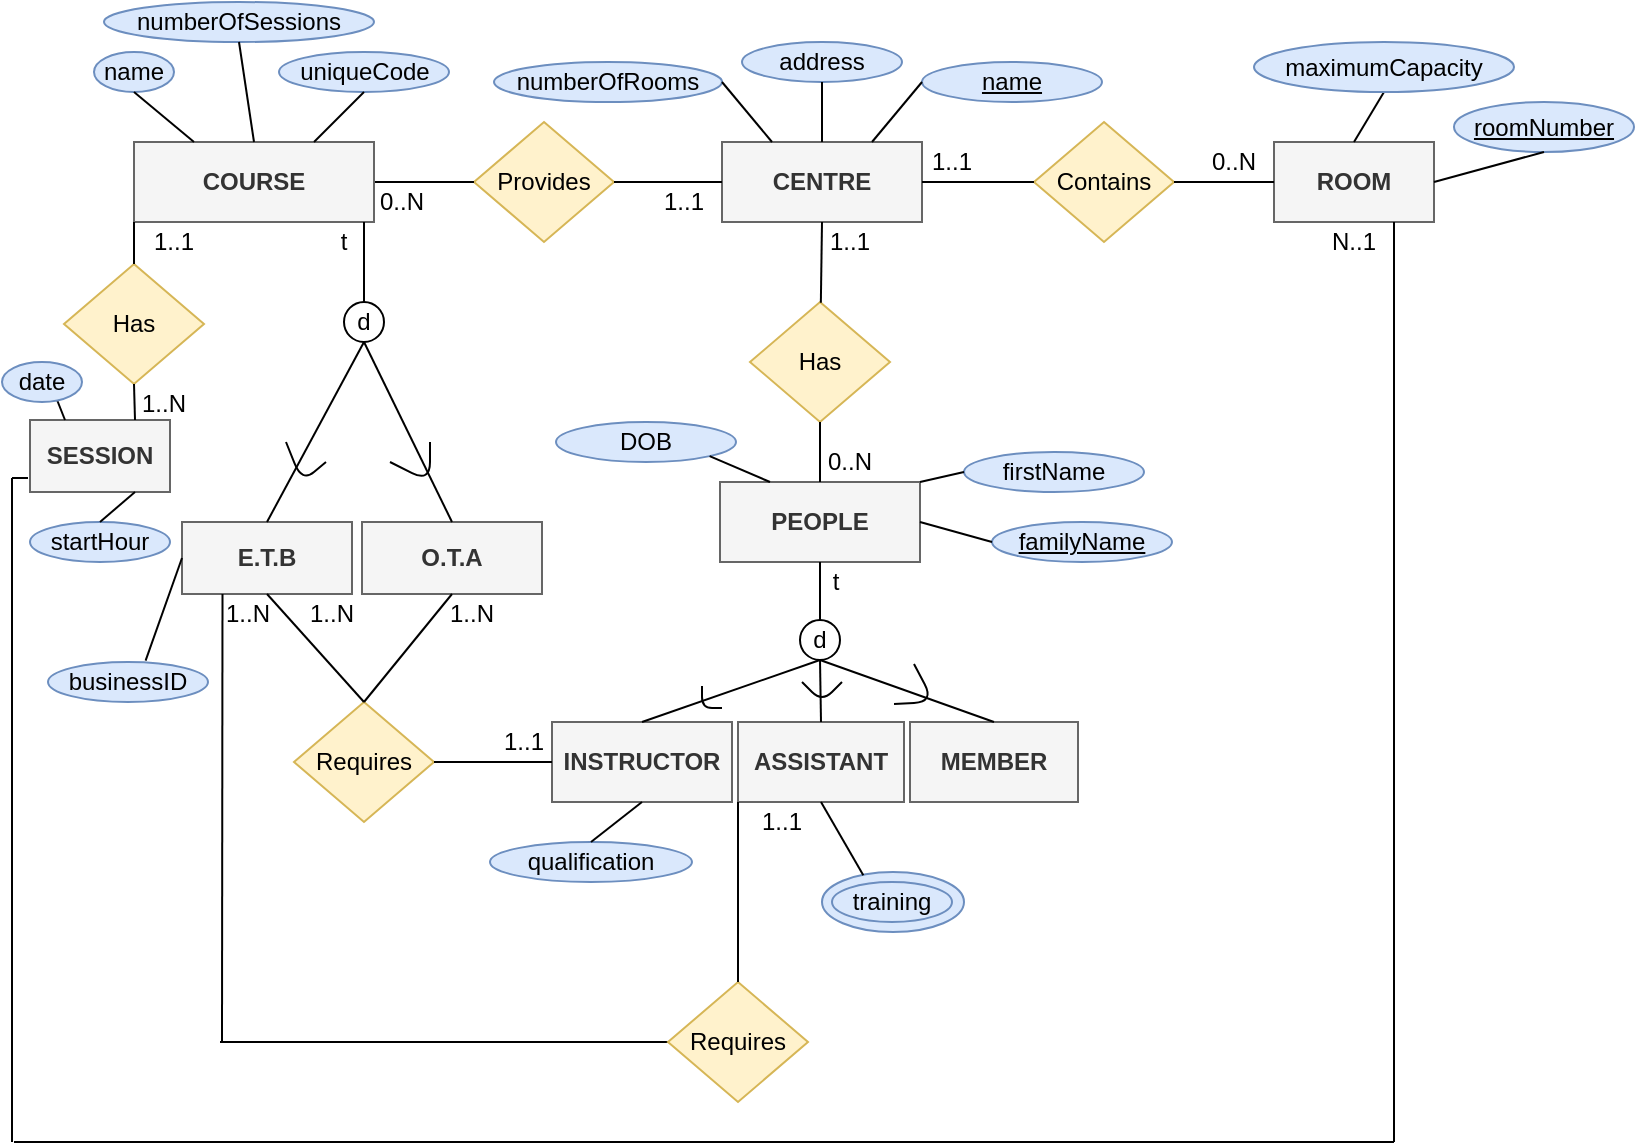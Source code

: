 <mxfile version="14.2.9" type="device"><diagram id="Zytvk-XrnZGaRjNU8DyN" name="Page-1"><mxGraphModel dx="782" dy="469" grid="1" gridSize="10" guides="1" tooltips="1" connect="1" arrows="1" fold="1" page="1" pageScale="1" pageWidth="827" pageHeight="1169" math="0" shadow="0"><root><mxCell id="0"/><mxCell id="1" parent="0"/><mxCell id="ZJ1XoQXVOxbXVfYVDkiu-1" value="" style="ellipse;whiteSpace=wrap;html=1;fillColor=#dae8fc;strokeColor=#6c8ebf;" parent="1" vertex="1"><mxGeometry x="414" y="465" width="71" height="30" as="geometry"/></mxCell><mxCell id="PDltgyiYt9lkzUZ46004-2" value="CENTRE" style="rounded=0;whiteSpace=wrap;html=1;fillColor=#f5f5f5;strokeColor=#666666;fontColor=#333333;fontStyle=1" parent="1" vertex="1"><mxGeometry x="364" y="100" width="100" height="40" as="geometry"/></mxCell><mxCell id="PDltgyiYt9lkzUZ46004-11" value="name" style="ellipse;whiteSpace=wrap;html=1;fontStyle=4;fillColor=#dae8fc;strokeColor=#6c8ebf;" parent="1" vertex="1"><mxGeometry x="464" y="60" width="90" height="20" as="geometry"/></mxCell><mxCell id="PDltgyiYt9lkzUZ46004-12" value="" style="endArrow=none;html=1;entryX=0;entryY=0.5;entryDx=0;entryDy=0;exitX=0.75;exitY=0;exitDx=0;exitDy=0;" parent="1" source="PDltgyiYt9lkzUZ46004-2" target="PDltgyiYt9lkzUZ46004-11" edge="1"><mxGeometry width="50" height="50" relative="1" as="geometry"><mxPoint x="390" y="150" as="sourcePoint"/><mxPoint x="440" y="100" as="targetPoint"/></mxGeometry></mxCell><mxCell id="PDltgyiYt9lkzUZ46004-13" value="address" style="ellipse;whiteSpace=wrap;html=1;fillColor=#dae8fc;strokeColor=#6c8ebf;" parent="1" vertex="1"><mxGeometry x="374" y="50" width="80" height="20" as="geometry"/></mxCell><mxCell id="PDltgyiYt9lkzUZ46004-14" value="" style="endArrow=none;html=1;entryX=0.5;entryY=1;entryDx=0;entryDy=0;exitX=0.5;exitY=0;exitDx=0;exitDy=0;" parent="1" source="PDltgyiYt9lkzUZ46004-2" target="PDltgyiYt9lkzUZ46004-13" edge="1"><mxGeometry width="50" height="50" relative="1" as="geometry"><mxPoint x="390" y="150" as="sourcePoint"/><mxPoint x="440" y="100" as="targetPoint"/></mxGeometry></mxCell><mxCell id="PDltgyiYt9lkzUZ46004-15" value="numberOfRooms" style="ellipse;whiteSpace=wrap;html=1;fillColor=#dae8fc;strokeColor=#6c8ebf;" parent="1" vertex="1"><mxGeometry x="250" y="60" width="114" height="20" as="geometry"/></mxCell><mxCell id="PDltgyiYt9lkzUZ46004-16" value="" style="endArrow=none;html=1;entryX=1;entryY=0.5;entryDx=0;entryDy=0;exitX=0.25;exitY=0;exitDx=0;exitDy=0;" parent="1" source="PDltgyiYt9lkzUZ46004-2" target="PDltgyiYt9lkzUZ46004-15" edge="1"><mxGeometry width="50" height="50" relative="1" as="geometry"><mxPoint x="390" y="150" as="sourcePoint"/><mxPoint x="440" y="100" as="targetPoint"/></mxGeometry></mxCell><mxCell id="PDltgyiYt9lkzUZ46004-18" value="ROOM" style="rounded=0;whiteSpace=wrap;html=1;fillColor=#f5f5f5;strokeColor=#666666;fontColor=#333333;fontStyle=1" parent="1" vertex="1"><mxGeometry x="640" y="100" width="80" height="40" as="geometry"/></mxCell><mxCell id="PDltgyiYt9lkzUZ46004-19" value="Contains" style="rhombus;whiteSpace=wrap;html=1;fillColor=#fff2cc;strokeColor=#d6b656;" parent="1" vertex="1"><mxGeometry x="520" y="90" width="70" height="60" as="geometry"/></mxCell><mxCell id="PDltgyiYt9lkzUZ46004-20" value="" style="endArrow=none;html=1;exitX=1;exitY=0.5;exitDx=0;exitDy=0;" parent="1" source="PDltgyiYt9lkzUZ46004-2" target="PDltgyiYt9lkzUZ46004-19" edge="1"><mxGeometry width="50" height="50" relative="1" as="geometry"><mxPoint x="500" y="250" as="sourcePoint"/><mxPoint x="550" y="200" as="targetPoint"/></mxGeometry></mxCell><mxCell id="PDltgyiYt9lkzUZ46004-21" value="" style="endArrow=none;html=1;exitX=0;exitY=0.5;exitDx=0;exitDy=0;entryX=1;entryY=0.5;entryDx=0;entryDy=0;" parent="1" source="PDltgyiYt9lkzUZ46004-18" target="PDltgyiYt9lkzUZ46004-19" edge="1"><mxGeometry width="50" height="50" relative="1" as="geometry"><mxPoint x="474" y="130" as="sourcePoint"/><mxPoint x="530" y="130" as="targetPoint"/></mxGeometry></mxCell><mxCell id="PDltgyiYt9lkzUZ46004-23" style="edgeStyle=orthogonalEdgeStyle;rounded=0;orthogonalLoop=1;jettySize=auto;html=1;exitX=0.5;exitY=1;exitDx=0;exitDy=0;" parent="1" edge="1"><mxGeometry relative="1" as="geometry"><mxPoint x="530" y="240" as="sourcePoint"/><mxPoint x="530" y="240" as="targetPoint"/></mxGeometry></mxCell><mxCell id="PDltgyiYt9lkzUZ46004-24" value="0..N" style="text;html=1;strokeColor=none;fillColor=none;align=center;verticalAlign=middle;whiteSpace=wrap;rounded=0;" parent="1" vertex="1"><mxGeometry x="600" y="100" width="40" height="20" as="geometry"/></mxCell><mxCell id="PDltgyiYt9lkzUZ46004-25" value="1..1" style="text;html=1;strokeColor=none;fillColor=none;align=center;verticalAlign=middle;whiteSpace=wrap;rounded=0;" parent="1" vertex="1"><mxGeometry x="459" y="100" width="40" height="20" as="geometry"/></mxCell><mxCell id="PDltgyiYt9lkzUZ46004-26" value="" style="endArrow=none;html=1;entryX=0.5;entryY=0;entryDx=0;entryDy=0;exitX=0.5;exitY=1;exitDx=0;exitDy=0;" parent="1" source="PDltgyiYt9lkzUZ46004-27" target="PDltgyiYt9lkzUZ46004-18" edge="1"><mxGeometry width="50" height="50" relative="1" as="geometry"><mxPoint x="550" y="190" as="sourcePoint"/><mxPoint x="600" y="140" as="targetPoint"/></mxGeometry></mxCell><mxCell id="PDltgyiYt9lkzUZ46004-27" value="maximumCapacity" style="ellipse;whiteSpace=wrap;html=1;fillColor=#dae8fc;strokeColor=#6c8ebf;" parent="1" vertex="1"><mxGeometry x="630" y="50" width="130" height="25" as="geometry"/></mxCell><mxCell id="PDltgyiYt9lkzUZ46004-28" value="&lt;span&gt;roomNumber&lt;/span&gt;" style="ellipse;whiteSpace=wrap;html=1;fontStyle=4;fillColor=#dae8fc;strokeColor=#6c8ebf;" parent="1" vertex="1"><mxGeometry x="730" y="80" width="90" height="25" as="geometry"/></mxCell><mxCell id="PDltgyiYt9lkzUZ46004-30" value="" style="endArrow=none;html=1;entryX=0.5;entryY=1;entryDx=0;entryDy=0;exitX=1;exitY=0.5;exitDx=0;exitDy=0;" parent="1" source="PDltgyiYt9lkzUZ46004-18" target="PDltgyiYt9lkzUZ46004-28" edge="1"><mxGeometry width="50" height="50" relative="1" as="geometry"><mxPoint x="680" y="190" as="sourcePoint"/><mxPoint x="730" y="140" as="targetPoint"/></mxGeometry></mxCell><mxCell id="PDltgyiYt9lkzUZ46004-32" value="PEOPLE" style="rounded=0;whiteSpace=wrap;html=1;fontStyle=1;fillColor=#f5f5f5;strokeColor=#666666;fontColor=#333333;" parent="1" vertex="1"><mxGeometry x="363" y="270" width="100" height="40" as="geometry"/></mxCell><mxCell id="PDltgyiYt9lkzUZ46004-33" value="Has" style="rhombus;whiteSpace=wrap;html=1;fillColor=#fff2cc;strokeColor=#d6b656;" parent="1" vertex="1"><mxGeometry x="378" y="180" width="70" height="60" as="geometry"/></mxCell><mxCell id="PDltgyiYt9lkzUZ46004-34" value="" style="endArrow=none;html=1;entryX=0.5;entryY=1;entryDx=0;entryDy=0;" parent="1" source="PDltgyiYt9lkzUZ46004-33" target="PDltgyiYt9lkzUZ46004-2" edge="1"><mxGeometry width="50" height="50" relative="1" as="geometry"><mxPoint x="460" y="190" as="sourcePoint"/><mxPoint x="510" y="140" as="targetPoint"/></mxGeometry></mxCell><mxCell id="PDltgyiYt9lkzUZ46004-35" value="" style="endArrow=none;html=1;exitX=0.5;exitY=0;exitDx=0;exitDy=0;entryX=0.5;entryY=1;entryDx=0;entryDy=0;" parent="1" source="PDltgyiYt9lkzUZ46004-32" target="PDltgyiYt9lkzUZ46004-33" edge="1"><mxGeometry width="50" height="50" relative="1" as="geometry"><mxPoint x="460" y="190" as="sourcePoint"/><mxPoint x="510" y="140" as="targetPoint"/></mxGeometry></mxCell><mxCell id="PDltgyiYt9lkzUZ46004-37" value="1..1" style="text;html=1;strokeColor=none;fillColor=none;align=center;verticalAlign=middle;whiteSpace=wrap;rounded=0;" parent="1" vertex="1"><mxGeometry x="408" y="140" width="40" height="20" as="geometry"/></mxCell><mxCell id="PDltgyiYt9lkzUZ46004-38" value="d" style="ellipse;whiteSpace=wrap;html=1;aspect=fixed;" parent="1" vertex="1"><mxGeometry x="403" y="339" width="20" height="20" as="geometry"/></mxCell><mxCell id="PDltgyiYt9lkzUZ46004-39" value="" style="endArrow=none;html=1;exitX=0.5;exitY=0;exitDx=0;exitDy=0;entryX=0.5;entryY=1;entryDx=0;entryDy=0;" parent="1" source="PDltgyiYt9lkzUZ46004-38" target="PDltgyiYt9lkzUZ46004-32" edge="1"><mxGeometry width="50" height="50" relative="1" as="geometry"><mxPoint x="480" y="330" as="sourcePoint"/><mxPoint x="530" y="280" as="targetPoint"/></mxGeometry></mxCell><mxCell id="PDltgyiYt9lkzUZ46004-40" value="t" style="text;html=1;strokeColor=none;fillColor=none;align=center;verticalAlign=middle;whiteSpace=wrap;rounded=0;" parent="1" vertex="1"><mxGeometry x="401" y="310" width="40" height="20" as="geometry"/></mxCell><mxCell id="G7yz4nRBW7huymHl4fXz-1" value="0..N" style="text;html=1;strokeColor=none;fillColor=none;align=center;verticalAlign=middle;whiteSpace=wrap;rounded=0;" parent="1" vertex="1"><mxGeometry x="408" y="250" width="40" height="20" as="geometry"/></mxCell><mxCell id="G7yz4nRBW7huymHl4fXz-3" value="INSTRUCTOR" style="rounded=0;whiteSpace=wrap;html=1;fontStyle=1;fillColor=#f5f5f5;strokeColor=#666666;fontColor=#333333;" parent="1" vertex="1"><mxGeometry x="279" y="390" width="90" height="40" as="geometry"/></mxCell><mxCell id="G7yz4nRBW7huymHl4fXz-4" value="MEMBER" style="rounded=0;whiteSpace=wrap;html=1;fontStyle=1;fillColor=#f5f5f5;strokeColor=#666666;fontColor=#333333;" parent="1" vertex="1"><mxGeometry x="458" y="390" width="84" height="40" as="geometry"/></mxCell><mxCell id="G7yz4nRBW7huymHl4fXz-5" value="ASSISTANT" style="rounded=0;whiteSpace=wrap;html=1;fontStyle=1;fillColor=#f5f5f5;strokeColor=#666666;fontColor=#333333;" parent="1" vertex="1"><mxGeometry x="372" y="390" width="83" height="40" as="geometry"/></mxCell><mxCell id="G7yz4nRBW7huymHl4fXz-6" value="" style="endArrow=none;html=1;exitX=0.5;exitY=1;exitDx=0;exitDy=0;entryX=0.5;entryY=0;entryDx=0;entryDy=0;" parent="1" source="PDltgyiYt9lkzUZ46004-38" target="G7yz4nRBW7huymHl4fXz-4" edge="1"><mxGeometry width="50" height="50" relative="1" as="geometry"><mxPoint x="423" y="280" as="sourcePoint"/><mxPoint x="423" y="250" as="targetPoint"/></mxGeometry></mxCell><mxCell id="G7yz4nRBW7huymHl4fXz-7" value="" style="endArrow=none;html=1;exitX=0.5;exitY=0;exitDx=0;exitDy=0;entryX=0.5;entryY=1;entryDx=0;entryDy=0;" parent="1" source="G7yz4nRBW7huymHl4fXz-5" target="PDltgyiYt9lkzUZ46004-38" edge="1"><mxGeometry width="50" height="50" relative="1" as="geometry"><mxPoint x="423" y="369" as="sourcePoint"/><mxPoint x="309" y="400" as="targetPoint"/></mxGeometry></mxCell><mxCell id="G7yz4nRBW7huymHl4fXz-8" value="" style="endArrow=none;html=1;exitX=0.5;exitY=0;exitDx=0;exitDy=0;entryX=0.5;entryY=1;entryDx=0;entryDy=0;" parent="1" source="G7yz4nRBW7huymHl4fXz-3" target="PDltgyiYt9lkzUZ46004-38" edge="1"><mxGeometry width="50" height="50" relative="1" as="geometry"><mxPoint x="539" y="400" as="sourcePoint"/><mxPoint x="423" y="369" as="targetPoint"/></mxGeometry></mxCell><mxCell id="G7yz4nRBW7huymHl4fXz-9" value="" style="endArrow=none;html=1;" parent="1" edge="1"><mxGeometry width="50" height="50" relative="1" as="geometry"><mxPoint x="364" y="383" as="sourcePoint"/><mxPoint x="354" y="372" as="targetPoint"/><Array as="points"><mxPoint x="354" y="383"/></Array></mxGeometry></mxCell><mxCell id="G7yz4nRBW7huymHl4fXz-11" value="" style="endArrow=none;html=1;" parent="1" edge="1"><mxGeometry width="50" height="50" relative="1" as="geometry"><mxPoint x="424" y="370" as="sourcePoint"/><mxPoint x="404" y="370" as="targetPoint"/><Array as="points"><mxPoint x="414" y="380"/></Array></mxGeometry></mxCell><mxCell id="G7yz4nRBW7huymHl4fXz-14" value="" style="endArrow=none;html=1;" parent="1" edge="1"><mxGeometry width="50" height="50" relative="1" as="geometry"><mxPoint x="460" y="361" as="sourcePoint"/><mxPoint x="450" y="381" as="targetPoint"/><Array as="points"><mxPoint x="470" y="380"/></Array></mxGeometry></mxCell><mxCell id="G7yz4nRBW7huymHl4fXz-16" value="qualification" style="ellipse;whiteSpace=wrap;html=1;fillColor=#dae8fc;strokeColor=#6c8ebf;" parent="1" vertex="1"><mxGeometry x="248" y="450" width="101" height="20" as="geometry"/></mxCell><mxCell id="G7yz4nRBW7huymHl4fXz-17" value="training" style="ellipse;whiteSpace=wrap;html=1;fillColor=#dae8fc;strokeColor=#6c8ebf;" parent="1" vertex="1"><mxGeometry x="419" y="470" width="60" height="20" as="geometry"/></mxCell><mxCell id="G7yz4nRBW7huymHl4fXz-18" value="" style="endArrow=none;html=1;exitX=0.5;exitY=1;exitDx=0;exitDy=0;entryX=0.261;entryY=-0.167;entryDx=0;entryDy=0;entryPerimeter=0;" parent="1" source="G7yz4nRBW7huymHl4fXz-5" target="G7yz4nRBW7huymHl4fXz-17" edge="1"><mxGeometry width="50" height="50" relative="1" as="geometry"><mxPoint x="424" y="440" as="sourcePoint"/><mxPoint x="449" y="440" as="targetPoint"/></mxGeometry></mxCell><mxCell id="G7yz4nRBW7huymHl4fXz-20" value="Provides" style="rhombus;whiteSpace=wrap;html=1;fillColor=#fff2cc;strokeColor=#d6b656;" parent="1" vertex="1"><mxGeometry x="240" y="90" width="70" height="60" as="geometry"/></mxCell><mxCell id="G7yz4nRBW7huymHl4fXz-21" value="" style="endArrow=none;html=1;exitX=1;exitY=0.5;exitDx=0;exitDy=0;entryX=0;entryY=0.5;entryDx=0;entryDy=0;" parent="1" source="G7yz4nRBW7huymHl4fXz-20" target="PDltgyiYt9lkzUZ46004-2" edge="1"><mxGeometry width="50" height="50" relative="1" as="geometry"><mxPoint x="474" y="130" as="sourcePoint"/><mxPoint x="530" y="130" as="targetPoint"/></mxGeometry></mxCell><mxCell id="G7yz4nRBW7huymHl4fXz-22" value="" style="endArrow=none;html=1;exitX=1;exitY=0.5;exitDx=0;exitDy=0;entryX=0;entryY=0.5;entryDx=0;entryDy=0;" parent="1" source="G7yz4nRBW7huymHl4fXz-23" target="G7yz4nRBW7huymHl4fXz-20" edge="1"><mxGeometry width="50" height="50" relative="1" as="geometry"><mxPoint x="310" y="130" as="sourcePoint"/><mxPoint x="374" y="130" as="targetPoint"/></mxGeometry></mxCell><mxCell id="G7yz4nRBW7huymHl4fXz-23" value="COURSE" style="rounded=0;whiteSpace=wrap;html=1;fillColor=#f5f5f5;strokeColor=#666666;fontColor=#333333;fontStyle=1" parent="1" vertex="1"><mxGeometry x="70" y="100" width="120" height="40" as="geometry"/></mxCell><mxCell id="G7yz4nRBW7huymHl4fXz-24" value="1..1" style="text;html=1;strokeColor=none;fillColor=none;align=center;verticalAlign=middle;whiteSpace=wrap;rounded=0;" parent="1" vertex="1"><mxGeometry x="325" y="120" width="40" height="20" as="geometry"/></mxCell><mxCell id="G7yz4nRBW7huymHl4fXz-25" value="0..N" style="text;html=1;strokeColor=none;fillColor=none;align=center;verticalAlign=middle;whiteSpace=wrap;rounded=0;" parent="1" vertex="1"><mxGeometry x="184" y="120" width="40" height="20" as="geometry"/></mxCell><mxCell id="G7yz4nRBW7huymHl4fXz-26" value="SESSION" style="rounded=0;whiteSpace=wrap;html=1;fontStyle=1;fillColor=#f5f5f5;strokeColor=#666666;fontColor=#333333;" parent="1" vertex="1"><mxGeometry x="18" y="239" width="70" height="36" as="geometry"/></mxCell><mxCell id="G7yz4nRBW7huymHl4fXz-27" value="Has" style="rhombus;whiteSpace=wrap;html=1;fillColor=#fff2cc;strokeColor=#d6b656;" parent="1" vertex="1"><mxGeometry x="35" y="161" width="70" height="60" as="geometry"/></mxCell><mxCell id="G7yz4nRBW7huymHl4fXz-29" value="" style="endArrow=none;html=1;entryX=0.5;entryY=1;entryDx=0;entryDy=0;exitX=0.75;exitY=0;exitDx=0;exitDy=0;" parent="1" source="G7yz4nRBW7huymHl4fXz-26" target="G7yz4nRBW7huymHl4fXz-27" edge="1"><mxGeometry width="50" height="50" relative="1" as="geometry"><mxPoint x="433.423" y="200.363" as="sourcePoint"/><mxPoint x="434" y="160" as="targetPoint"/></mxGeometry></mxCell><mxCell id="G7yz4nRBW7huymHl4fXz-30" value="" style="endArrow=none;html=1;entryX=0;entryY=1;entryDx=0;entryDy=0;exitX=0.5;exitY=0;exitDx=0;exitDy=0;" parent="1" source="G7yz4nRBW7huymHl4fXz-27" target="G7yz4nRBW7huymHl4fXz-23" edge="1"><mxGeometry width="50" height="50" relative="1" as="geometry"><mxPoint x="102" y="309" as="sourcePoint"/><mxPoint x="102" y="250" as="targetPoint"/></mxGeometry></mxCell><mxCell id="G7yz4nRBW7huymHl4fXz-32" value="1..N" style="text;html=1;strokeColor=none;fillColor=none;align=center;verticalAlign=middle;whiteSpace=wrap;rounded=0;" parent="1" vertex="1"><mxGeometry x="65" y="221" width="40" height="20" as="geometry"/></mxCell><mxCell id="G7yz4nRBW7huymHl4fXz-33" value="1..1" style="text;html=1;strokeColor=none;fillColor=none;align=center;verticalAlign=middle;whiteSpace=wrap;rounded=0;" parent="1" vertex="1"><mxGeometry x="70" y="140" width="40" height="20" as="geometry"/></mxCell><mxCell id="G7yz4nRBW7huymHl4fXz-34" value="" style="endArrow=none;html=1;entryX=0.75;entryY=0;entryDx=0;entryDy=0;exitX=0.5;exitY=0;exitDx=0;exitDy=0;" parent="1" source="G7yz4nRBW7huymHl4fXz-35" target="G7yz4nRBW7huymHl4fXz-37" edge="1"><mxGeometry width="50" height="50" relative="1" as="geometry"><mxPoint x="195" y="180" as="sourcePoint"/><mxPoint x="195" y="140" as="targetPoint"/></mxGeometry></mxCell><mxCell id="G7yz4nRBW7huymHl4fXz-35" value="d" style="ellipse;whiteSpace=wrap;html=1;aspect=fixed;" parent="1" vertex="1"><mxGeometry x="175" y="180" width="20" height="20" as="geometry"/></mxCell><mxCell id="G7yz4nRBW7huymHl4fXz-37" value="t" style="text;html=1;strokeColor=none;fillColor=none;align=center;verticalAlign=middle;whiteSpace=wrap;rounded=0;" parent="1" vertex="1"><mxGeometry x="155" y="140" width="40" height="20" as="geometry"/></mxCell><mxCell id="G7yz4nRBW7huymHl4fXz-39" value="E.T.B" style="rounded=0;whiteSpace=wrap;html=1;fontStyle=1;fillColor=#f5f5f5;strokeColor=#666666;fontColor=#333333;" parent="1" vertex="1"><mxGeometry x="94" y="290" width="85" height="36" as="geometry"/></mxCell><mxCell id="G7yz4nRBW7huymHl4fXz-41" value="" style="endArrow=none;html=1;exitX=0.5;exitY=0;exitDx=0;exitDy=0;entryX=0.5;entryY=1;entryDx=0;entryDy=0;" parent="1" source="G7yz4nRBW7huymHl4fXz-16" target="G7yz4nRBW7huymHl4fXz-3" edge="1"><mxGeometry width="50" height="50" relative="1" as="geometry"><mxPoint x="325" y="400" as="sourcePoint"/><mxPoint x="423" y="369" as="targetPoint"/></mxGeometry></mxCell><mxCell id="G7yz4nRBW7huymHl4fXz-43" value="O.T.A" style="rounded=0;whiteSpace=wrap;html=1;fontStyle=1;fillColor=#f5f5f5;strokeColor=#666666;fontColor=#333333;" parent="1" vertex="1"><mxGeometry x="184" y="290" width="90" height="36" as="geometry"/></mxCell><mxCell id="G7yz4nRBW7huymHl4fXz-44" value="" style="endArrow=none;html=1;entryX=0.5;entryY=1;entryDx=0;entryDy=0;exitX=0.5;exitY=0;exitDx=0;exitDy=0;" parent="1" source="G7yz4nRBW7huymHl4fXz-39" target="G7yz4nRBW7huymHl4fXz-35" edge="1"><mxGeometry width="50" height="50" relative="1" as="geometry"><mxPoint x="195" y="190" as="sourcePoint"/><mxPoint x="195" y="150" as="targetPoint"/></mxGeometry></mxCell><mxCell id="G7yz4nRBW7huymHl4fXz-45" value="" style="endArrow=none;html=1;entryX=0.5;entryY=1;entryDx=0;entryDy=0;exitX=0.5;exitY=0;exitDx=0;exitDy=0;" parent="1" source="G7yz4nRBW7huymHl4fXz-43" target="G7yz4nRBW7huymHl4fXz-35" edge="1"><mxGeometry width="50" height="50" relative="1" as="geometry"><mxPoint x="160" y="300" as="sourcePoint"/><mxPoint x="195" y="210" as="targetPoint"/></mxGeometry></mxCell><mxCell id="G7yz4nRBW7huymHl4fXz-47" value="" style="endArrow=none;html=1;" parent="1" edge="1"><mxGeometry width="50" height="50" relative="1" as="geometry"><mxPoint x="166" y="260" as="sourcePoint"/><mxPoint x="146" y="250" as="targetPoint"/><Array as="points"><mxPoint x="154" y="270"/></Array></mxGeometry></mxCell><mxCell id="G7yz4nRBW7huymHl4fXz-48" value="" style="endArrow=none;html=1;" parent="1" edge="1"><mxGeometry width="50" height="50" relative="1" as="geometry"><mxPoint x="218" y="250" as="sourcePoint"/><mxPoint x="198" y="260" as="targetPoint"/><Array as="points"><mxPoint x="218" y="270"/></Array></mxGeometry></mxCell><mxCell id="G7yz4nRBW7huymHl4fXz-49" value="name" style="ellipse;whiteSpace=wrap;html=1;fillColor=#dae8fc;strokeColor=#6c8ebf;" parent="1" vertex="1"><mxGeometry x="50" y="55" width="40" height="20" as="geometry"/></mxCell><mxCell id="G7yz4nRBW7huymHl4fXz-50" value="uniqueCode" style="ellipse;whiteSpace=wrap;html=1;fillColor=#dae8fc;strokeColor=#6c8ebf;" parent="1" vertex="1"><mxGeometry x="142.5" y="55" width="85" height="20" as="geometry"/></mxCell><mxCell id="G7yz4nRBW7huymHl4fXz-51" value="" style="endArrow=none;html=1;entryX=0.5;entryY=1;entryDx=0;entryDy=0;exitX=0.25;exitY=0;exitDx=0;exitDy=0;" parent="1" source="G7yz4nRBW7huymHl4fXz-23" target="G7yz4nRBW7huymHl4fXz-49" edge="1"><mxGeometry width="50" height="50" relative="1" as="geometry"><mxPoint x="195" y="190" as="sourcePoint"/><mxPoint x="195" y="150" as="targetPoint"/></mxGeometry></mxCell><mxCell id="G7yz4nRBW7huymHl4fXz-52" value="" style="endArrow=none;html=1;entryX=0.5;entryY=1;entryDx=0;entryDy=0;exitX=0.75;exitY=0;exitDx=0;exitDy=0;" parent="1" source="G7yz4nRBW7huymHl4fXz-23" target="G7yz4nRBW7huymHl4fXz-50" edge="1"><mxGeometry width="50" height="50" relative="1" as="geometry"><mxPoint x="110" y="110" as="sourcePoint"/><mxPoint x="100" y="70" as="targetPoint"/></mxGeometry></mxCell><mxCell id="G7yz4nRBW7huymHl4fXz-53" value="numberOfSessions" style="ellipse;whiteSpace=wrap;html=1;fillColor=#dae8fc;strokeColor=#6c8ebf;" parent="1" vertex="1"><mxGeometry x="55" y="30" width="135" height="20" as="geometry"/></mxCell><mxCell id="G7yz4nRBW7huymHl4fXz-55" value="" style="endArrow=none;html=1;entryX=0.5;entryY=1;entryDx=0;entryDy=0;exitX=0.5;exitY=0;exitDx=0;exitDy=0;" parent="1" source="G7yz4nRBW7huymHl4fXz-23" target="G7yz4nRBW7huymHl4fXz-53" edge="1"><mxGeometry width="50" height="50" relative="1" as="geometry"><mxPoint x="110" y="110" as="sourcePoint"/><mxPoint x="80" y="85" as="targetPoint"/></mxGeometry></mxCell><mxCell id="G7yz4nRBW7huymHl4fXz-56" value="" style="endArrow=none;html=1;entryX=0.5;entryY=0;entryDx=0;entryDy=0;exitX=0.25;exitY=0;exitDx=0;exitDy=0;" parent="1" source="G7yz4nRBW7huymHl4fXz-26" target="G7yz4nRBW7huymHl4fXz-57" edge="1"><mxGeometry width="50" height="50" relative="1" as="geometry"><mxPoint x="20" y="300" as="sourcePoint"/><mxPoint x="20" y="360" as="targetPoint"/></mxGeometry></mxCell><mxCell id="G7yz4nRBW7huymHl4fXz-57" value="date" style="ellipse;whiteSpace=wrap;html=1;fillColor=#dae8fc;strokeColor=#6c8ebf;" parent="1" vertex="1"><mxGeometry x="4" y="210" width="40" height="20" as="geometry"/></mxCell><mxCell id="G7yz4nRBW7huymHl4fXz-58" value="startHour" style="ellipse;whiteSpace=wrap;html=1;fillColor=#dae8fc;strokeColor=#6c8ebf;" parent="1" vertex="1"><mxGeometry x="18" y="290" width="70" height="20" as="geometry"/></mxCell><mxCell id="G7yz4nRBW7huymHl4fXz-59" value="" style="endArrow=none;html=1;entryX=0.75;entryY=1;entryDx=0;entryDy=0;exitX=0.5;exitY=0;exitDx=0;exitDy=0;" parent="1" source="G7yz4nRBW7huymHl4fXz-58" target="G7yz4nRBW7huymHl4fXz-26" edge="1"><mxGeometry width="50" height="50" relative="1" as="geometry"><mxPoint x="70" y="370" as="sourcePoint"/><mxPoint x="30" y="360" as="targetPoint"/></mxGeometry></mxCell><mxCell id="G7yz4nRBW7huymHl4fXz-60" value="Requires" style="rhombus;whiteSpace=wrap;html=1;fillColor=#fff2cc;strokeColor=#d6b656;" parent="1" vertex="1"><mxGeometry x="150" y="380" width="70" height="60" as="geometry"/></mxCell><mxCell id="G7yz4nRBW7huymHl4fXz-61" value="" style="endArrow=none;html=1;entryX=0.5;entryY=1;entryDx=0;entryDy=0;exitX=0.5;exitY=0;exitDx=0;exitDy=0;" parent="1" source="G7yz4nRBW7huymHl4fXz-60" target="G7yz4nRBW7huymHl4fXz-39" edge="1"><mxGeometry width="50" height="50" relative="1" as="geometry"><mxPoint x="160" y="300" as="sourcePoint"/><mxPoint x="195" y="210" as="targetPoint"/></mxGeometry></mxCell><mxCell id="G7yz4nRBW7huymHl4fXz-62" value="" style="endArrow=none;html=1;entryX=0.5;entryY=1;entryDx=0;entryDy=0;exitX=0.5;exitY=0;exitDx=0;exitDy=0;" parent="1" source="G7yz4nRBW7huymHl4fXz-60" target="G7yz4nRBW7huymHl4fXz-43" edge="1"><mxGeometry width="50" height="50" relative="1" as="geometry"><mxPoint x="195" y="380" as="sourcePoint"/><mxPoint x="160" y="336" as="targetPoint"/></mxGeometry></mxCell><mxCell id="G7yz4nRBW7huymHl4fXz-63" value="" style="endArrow=none;html=1;entryX=1;entryY=0.5;entryDx=0;entryDy=0;exitX=0;exitY=0.5;exitDx=0;exitDy=0;" parent="1" source="G7yz4nRBW7huymHl4fXz-3" target="G7yz4nRBW7huymHl4fXz-60" edge="1"><mxGeometry width="50" height="50" relative="1" as="geometry"><mxPoint x="195" y="390" as="sourcePoint"/><mxPoint x="225" y="336" as="targetPoint"/></mxGeometry></mxCell><mxCell id="G7yz4nRBW7huymHl4fXz-64" value="1..N" style="text;html=1;strokeColor=none;fillColor=none;align=center;verticalAlign=middle;whiteSpace=wrap;rounded=0;" parent="1" vertex="1"><mxGeometry x="219" y="326" width="40" height="20" as="geometry"/></mxCell><mxCell id="G7yz4nRBW7huymHl4fXz-65" value="1..1" style="text;html=1;strokeColor=none;fillColor=none;align=center;verticalAlign=middle;whiteSpace=wrap;rounded=0;" parent="1" vertex="1"><mxGeometry x="245" y="390" width="40" height="20" as="geometry"/></mxCell><mxCell id="G7yz4nRBW7huymHl4fXz-67" value="1..N" style="text;html=1;strokeColor=none;fillColor=none;align=center;verticalAlign=middle;whiteSpace=wrap;rounded=0;" parent="1" vertex="1"><mxGeometry x="149" y="326" width="40" height="20" as="geometry"/></mxCell><mxCell id="G7yz4nRBW7huymHl4fXz-68" value="" style="endArrow=none;html=1;entryX=0.25;entryY=1;entryDx=0;entryDy=0;" parent="1" edge="1"><mxGeometry width="50" height="50" relative="1" as="geometry"><mxPoint x="114" y="550" as="sourcePoint"/><mxPoint x="114.25" y="326" as="targetPoint"/></mxGeometry></mxCell><mxCell id="G7yz4nRBW7huymHl4fXz-69" value="" style="endArrow=none;html=1;exitX=0;exitY=0.5;exitDx=0;exitDy=0;" parent="1" edge="1"><mxGeometry width="50" height="50" relative="1" as="geometry"><mxPoint x="340" y="550" as="sourcePoint"/><mxPoint x="113" y="550" as="targetPoint"/></mxGeometry></mxCell><mxCell id="G7yz4nRBW7huymHl4fXz-70" value="Requires" style="rhombus;whiteSpace=wrap;html=1;fillColor=#fff2cc;strokeColor=#d6b656;" parent="1" vertex="1"><mxGeometry x="337" y="520" width="70" height="60" as="geometry"/></mxCell><mxCell id="G7yz4nRBW7huymHl4fXz-71" value="" style="endArrow=none;html=1;exitX=0.5;exitY=0;exitDx=0;exitDy=0;entryX=0;entryY=1;entryDx=0;entryDy=0;" parent="1" source="G7yz4nRBW7huymHl4fXz-70" target="G7yz4nRBW7huymHl4fXz-5" edge="1"><mxGeometry width="50" height="50" relative="1" as="geometry"><mxPoint x="375" y="560" as="sourcePoint"/><mxPoint x="134" y="560" as="targetPoint"/></mxGeometry></mxCell><mxCell id="G7yz4nRBW7huymHl4fXz-72" value="1..N" style="text;html=1;strokeColor=none;fillColor=none;align=center;verticalAlign=middle;whiteSpace=wrap;rounded=0;" parent="1" vertex="1"><mxGeometry x="107" y="326" width="40" height="20" as="geometry"/></mxCell><mxCell id="G7yz4nRBW7huymHl4fXz-73" value="1..1" style="text;html=1;strokeColor=none;fillColor=none;align=center;verticalAlign=middle;whiteSpace=wrap;rounded=0;" parent="1" vertex="1"><mxGeometry x="374" y="430" width="40" height="20" as="geometry"/></mxCell><mxCell id="G7yz4nRBW7huymHl4fXz-74" value="businessID" style="ellipse;whiteSpace=wrap;html=1;fillColor=#dae8fc;strokeColor=#6c8ebf;" parent="1" vertex="1"><mxGeometry x="27" y="360" width="80" height="20" as="geometry"/></mxCell><mxCell id="G7yz4nRBW7huymHl4fXz-75" value="" style="endArrow=none;html=1;entryX=0;entryY=0.5;entryDx=0;entryDy=0;exitX=0.61;exitY=-0.033;exitDx=0;exitDy=0;exitPerimeter=0;" parent="1" source="G7yz4nRBW7huymHl4fXz-74" target="G7yz4nRBW7huymHl4fXz-39" edge="1"><mxGeometry width="50" height="50" relative="1" as="geometry"><mxPoint x="45" y="320" as="sourcePoint"/><mxPoint x="45" y="300" as="targetPoint"/></mxGeometry></mxCell><mxCell id="ZUkikbCJFovYhInk19Mt-2" value="" style="endArrow=none;html=1;" parent="1" edge="1"><mxGeometry width="50" height="50" relative="1" as="geometry"><mxPoint x="9" y="600" as="sourcePoint"/><mxPoint x="9" y="268" as="targetPoint"/></mxGeometry></mxCell><mxCell id="ZUkikbCJFovYhInk19Mt-3" value="" style="endArrow=none;html=1;" parent="1" edge="1"><mxGeometry width="50" height="50" relative="1" as="geometry"><mxPoint x="700" y="600" as="sourcePoint"/><mxPoint x="10" y="600" as="targetPoint"/></mxGeometry></mxCell><mxCell id="ZUkikbCJFovYhInk19Mt-4" value="" style="endArrow=none;html=1;entryX=0.75;entryY=1;entryDx=0;entryDy=0;" parent="1" target="PDltgyiYt9lkzUZ46004-18" edge="1"><mxGeometry width="50" height="50" relative="1" as="geometry"><mxPoint x="700" y="600" as="sourcePoint"/><mxPoint x="710" y="400" as="targetPoint"/></mxGeometry></mxCell><mxCell id="ZUkikbCJFovYhInk19Mt-5" value="N..1" style="text;html=1;strokeColor=none;fillColor=none;align=center;verticalAlign=middle;whiteSpace=wrap;rounded=0;" parent="1" vertex="1"><mxGeometry x="660" y="140" width="40" height="20" as="geometry"/></mxCell><mxCell id="ZUkikbCJFovYhInk19Mt-6" value="" style="endArrow=none;html=1;entryX=0;entryY=0.5;entryDx=0;entryDy=0;" parent="1" edge="1"><mxGeometry width="50" height="50" relative="1" as="geometry"><mxPoint x="9" y="268" as="sourcePoint"/><mxPoint x="17" y="268" as="targetPoint"/></mxGeometry></mxCell><mxCell id="sB47Qr83u07BbVOC77Hk-1" style="edgeStyle=orthogonalEdgeStyle;rounded=0;orthogonalLoop=1;jettySize=auto;html=1;exitX=0.5;exitY=1;exitDx=0;exitDy=0;" parent="1" source="PDltgyiYt9lkzUZ46004-24" target="PDltgyiYt9lkzUZ46004-24" edge="1"><mxGeometry relative="1" as="geometry"/></mxCell><mxCell id="sB47Qr83u07BbVOC77Hk-3" value="firstName" style="ellipse;whiteSpace=wrap;html=1;fontStyle=0;fillColor=#dae8fc;strokeColor=#6c8ebf;" parent="1" vertex="1"><mxGeometry x="485" y="255" width="90" height="20" as="geometry"/></mxCell><mxCell id="sB47Qr83u07BbVOC77Hk-4" value="familyName" style="ellipse;whiteSpace=wrap;html=1;fontStyle=4;fillColor=#dae8fc;strokeColor=#6c8ebf;" parent="1" vertex="1"><mxGeometry x="499" y="290" width="90" height="20" as="geometry"/></mxCell><mxCell id="sB47Qr83u07BbVOC77Hk-5" value="" style="endArrow=none;html=1;entryX=0;entryY=0.5;entryDx=0;entryDy=0;exitX=1;exitY=0;exitDx=0;exitDy=0;" parent="1" source="PDltgyiYt9lkzUZ46004-32" target="sB47Qr83u07BbVOC77Hk-3" edge="1"><mxGeometry width="50" height="50" relative="1" as="geometry"><mxPoint x="449" y="110" as="sourcePoint"/><mxPoint x="474" y="80" as="targetPoint"/></mxGeometry></mxCell><mxCell id="sB47Qr83u07BbVOC77Hk-6" value="" style="endArrow=none;html=1;entryX=0;entryY=0.5;entryDx=0;entryDy=0;exitX=1;exitY=0.5;exitDx=0;exitDy=0;" parent="1" source="PDltgyiYt9lkzUZ46004-32" target="sB47Qr83u07BbVOC77Hk-4" edge="1"><mxGeometry width="50" height="50" relative="1" as="geometry"><mxPoint x="473" y="280" as="sourcePoint"/><mxPoint x="495" y="275" as="targetPoint"/></mxGeometry></mxCell><mxCell id="sB47Qr83u07BbVOC77Hk-7" value="DOB" style="ellipse;whiteSpace=wrap;html=1;fontStyle=0;fillColor=#dae8fc;strokeColor=#6c8ebf;" parent="1" vertex="1"><mxGeometry x="281" y="240" width="90" height="20" as="geometry"/></mxCell><mxCell id="sB47Qr83u07BbVOC77Hk-8" value="" style="endArrow=none;html=1;entryX=0.25;entryY=0;entryDx=0;entryDy=0;exitX=1;exitY=1;exitDx=0;exitDy=0;" parent="1" source="sB47Qr83u07BbVOC77Hk-7" target="PDltgyiYt9lkzUZ46004-32" edge="1"><mxGeometry width="50" height="50" relative="1" as="geometry"><mxPoint x="473" y="300" as="sourcePoint"/><mxPoint x="509" y="310" as="targetPoint"/></mxGeometry></mxCell></root></mxGraphModel></diagram></mxfile>